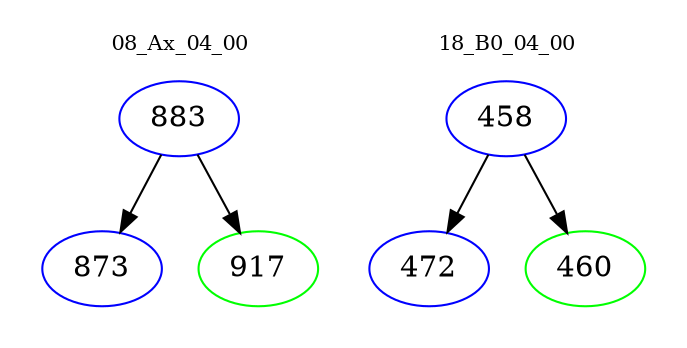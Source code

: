 digraph{
subgraph cluster_0 {
color = white
label = "08_Ax_04_00";
fontsize=10;
T0_883 [label="883", color="blue"]
T0_883 -> T0_873 [color="black"]
T0_873 [label="873", color="blue"]
T0_883 -> T0_917 [color="black"]
T0_917 [label="917", color="green"]
}
subgraph cluster_1 {
color = white
label = "18_B0_04_00";
fontsize=10;
T1_458 [label="458", color="blue"]
T1_458 -> T1_472 [color="black"]
T1_472 [label="472", color="blue"]
T1_458 -> T1_460 [color="black"]
T1_460 [label="460", color="green"]
}
}
